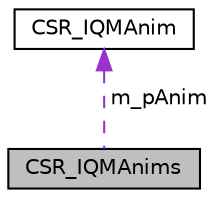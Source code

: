 digraph "CSR_IQMAnims"
{
 // LATEX_PDF_SIZE
  edge [fontname="Helvetica",fontsize="10",labelfontname="Helvetica",labelfontsize="10"];
  node [fontname="Helvetica",fontsize="10",shape=record];
  Node1 [label="CSR_IQMAnims",height=0.2,width=0.4,color="black", fillcolor="grey75", style="filled", fontcolor="black",tooltip=" "];
  Node2 -> Node1 [dir="back",color="darkorchid3",fontsize="10",style="dashed",label=" m_pAnim" ,fontname="Helvetica"];
  Node2 [label="CSR_IQMAnim",height=0.2,width=0.4,color="black", fillcolor="white", style="filled",URL="$struct_c_s_r___i_q_m_anim.html",tooltip=" "];
}
